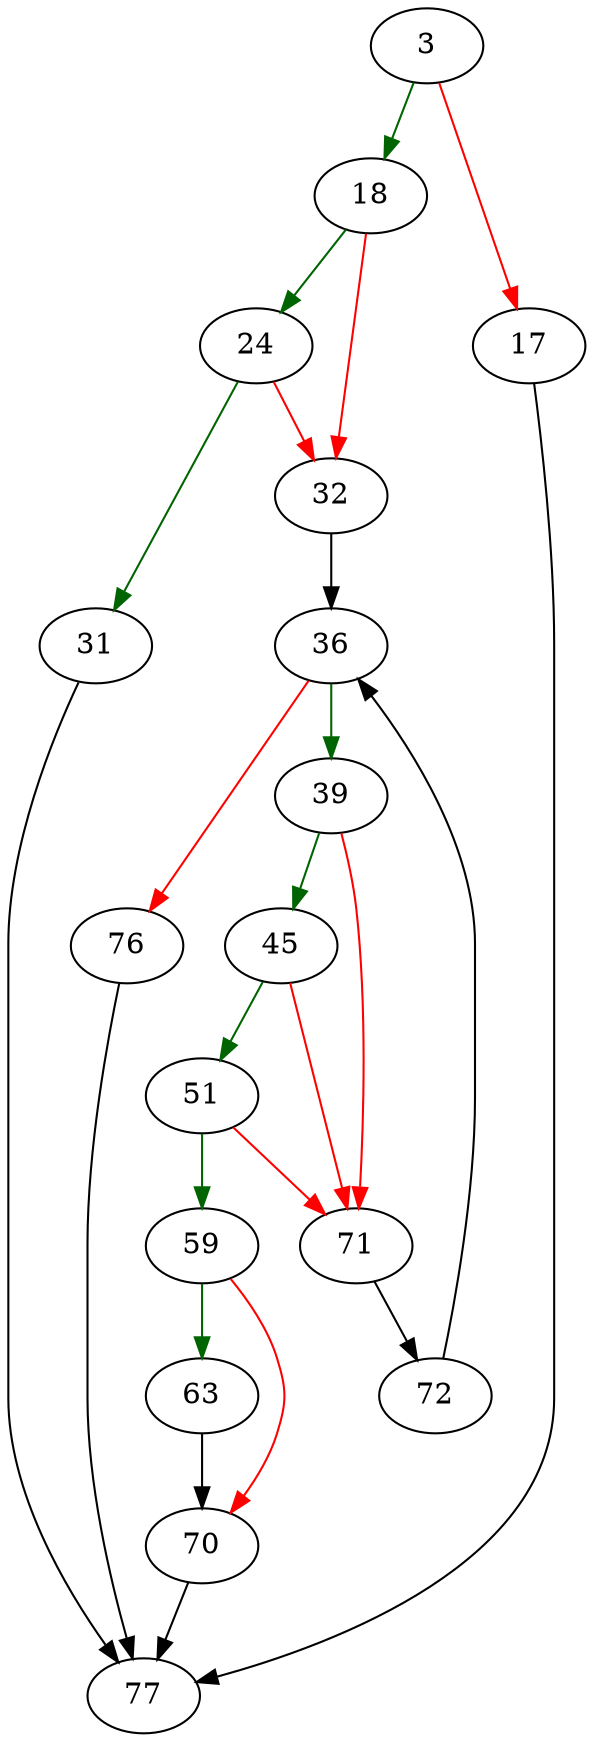 strict digraph "querySharedCacheTableLock" {
	// Node definitions.
	3 [entry=true];
	18;
	17;
	77;
	24;
	32;
	31;
	36;
	39;
	76;
	45;
	71;
	51;
	59;
	63;
	70;
	72;

	// Edge definitions.
	3 -> 18 [
		color=darkgreen
		cond=true
	];
	3 -> 17 [
		color=red
		cond=false
	];
	18 -> 24 [
		color=darkgreen
		cond=true
	];
	18 -> 32 [
		color=red
		cond=false
	];
	17 -> 77;
	24 -> 32 [
		color=red
		cond=false
	];
	24 -> 31 [
		color=darkgreen
		cond=true
	];
	32 -> 36;
	31 -> 77;
	36 -> 39 [
		color=darkgreen
		cond=true
	];
	36 -> 76 [
		color=red
		cond=false
	];
	39 -> 45 [
		color=darkgreen
		cond=true
	];
	39 -> 71 [
		color=red
		cond=false
	];
	76 -> 77;
	45 -> 71 [
		color=red
		cond=false
	];
	45 -> 51 [
		color=darkgreen
		cond=true
	];
	71 -> 72;
	51 -> 71 [
		color=red
		cond=false
	];
	51 -> 59 [
		color=darkgreen
		cond=true
	];
	59 -> 63 [
		color=darkgreen
		cond=true
	];
	59 -> 70 [
		color=red
		cond=false
	];
	63 -> 70;
	70 -> 77;
	72 -> 36;
}